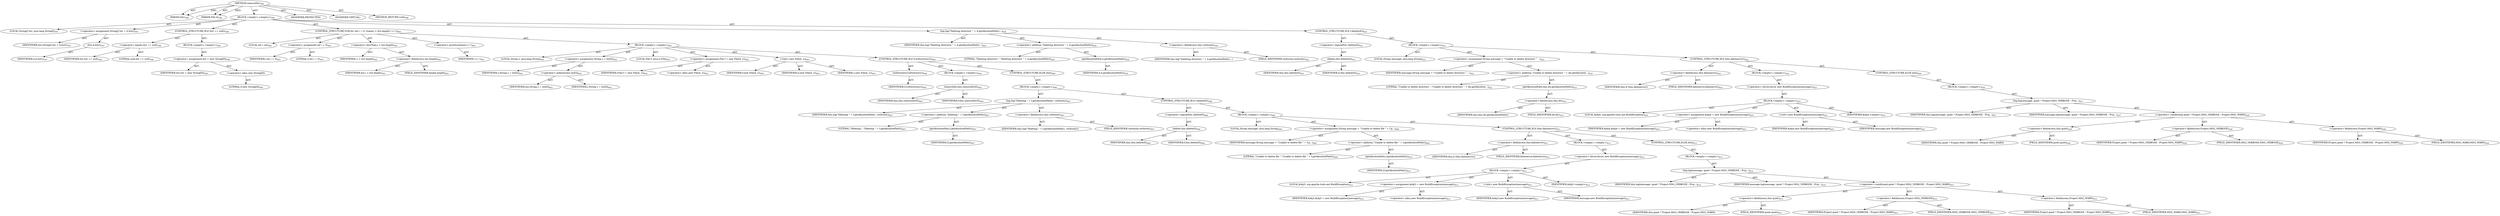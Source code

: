 digraph "removeDir" {  
"111669149734" [label = <(METHOD,removeDir)<SUB>596</SUB>> ]
"115964116999" [label = <(PARAM,this)<SUB>596</SUB>> ]
"115964117064" [label = <(PARAM,File d)<SUB>596</SUB>> ]
"25769803846" [label = <(BLOCK,&lt;empty&gt;,&lt;empty&gt;)<SUB>596</SUB>> ]
"94489280524" [label = <(LOCAL,String[] list: java.lang.String[])<SUB>597</SUB>> ]
"30064771319" [label = <(&lt;operator&gt;.assignment,String[] list = d.list())<SUB>597</SUB>> ]
"68719476950" [label = <(IDENTIFIER,list,String[] list = d.list())<SUB>597</SUB>> ]
"30064771320" [label = <(list,d.list())<SUB>597</SUB>> ]
"68719476951" [label = <(IDENTIFIER,d,d.list())<SUB>597</SUB>> ]
"47244640285" [label = <(CONTROL_STRUCTURE,IF,if (list == null))<SUB>598</SUB>> ]
"30064771321" [label = <(&lt;operator&gt;.equals,list == null)<SUB>598</SUB>> ]
"68719476952" [label = <(IDENTIFIER,list,list == null)<SUB>598</SUB>> ]
"90194313269" [label = <(LITERAL,null,list == null)<SUB>598</SUB>> ]
"25769803847" [label = <(BLOCK,&lt;empty&gt;,&lt;empty&gt;)<SUB>598</SUB>> ]
"30064771322" [label = <(&lt;operator&gt;.assignment,list = new String[0])<SUB>599</SUB>> ]
"68719476953" [label = <(IDENTIFIER,list,list = new String[0])<SUB>599</SUB>> ]
"30064771323" [label = <(&lt;operator&gt;.alloc,new String[0])> ]
"90194313270" [label = <(LITERAL,0,new String[0])<SUB>599</SUB>> ]
"47244640286" [label = <(CONTROL_STRUCTURE,FOR,for (int i = 0; Some(i &lt; list.length); i++))<SUB>601</SUB>> ]
"94489280525" [label = <(LOCAL,int i: int)<SUB>601</SUB>> ]
"30064771324" [label = <(&lt;operator&gt;.assignment,int i = 0)<SUB>601</SUB>> ]
"68719476954" [label = <(IDENTIFIER,i,int i = 0)<SUB>601</SUB>> ]
"90194313271" [label = <(LITERAL,0,int i = 0)<SUB>601</SUB>> ]
"30064771325" [label = <(&lt;operator&gt;.lessThan,i &lt; list.length)<SUB>601</SUB>> ]
"68719476955" [label = <(IDENTIFIER,i,i &lt; list.length)<SUB>601</SUB>> ]
"30064771326" [label = <(&lt;operator&gt;.fieldAccess,list.length)<SUB>601</SUB>> ]
"68719476956" [label = <(IDENTIFIER,list,i &lt; list.length)<SUB>601</SUB>> ]
"55834574930" [label = <(FIELD_IDENTIFIER,length,length)<SUB>601</SUB>> ]
"30064771327" [label = <(&lt;operator&gt;.postIncrement,i++)<SUB>601</SUB>> ]
"68719476957" [label = <(IDENTIFIER,i,i++)<SUB>601</SUB>> ]
"25769803848" [label = <(BLOCK,&lt;empty&gt;,&lt;empty&gt;)<SUB>601</SUB>> ]
"94489280526" [label = <(LOCAL,String s: java.lang.String)<SUB>602</SUB>> ]
"30064771328" [label = <(&lt;operator&gt;.assignment,String s = list[i])<SUB>602</SUB>> ]
"68719476958" [label = <(IDENTIFIER,s,String s = list[i])<SUB>602</SUB>> ]
"30064771329" [label = <(&lt;operator&gt;.indexAccess,list[i])<SUB>602</SUB>> ]
"68719476959" [label = <(IDENTIFIER,list,String s = list[i])<SUB>602</SUB>> ]
"68719476960" [label = <(IDENTIFIER,i,String s = list[i])<SUB>602</SUB>> ]
"94489280527" [label = <(LOCAL,File f: java.io.File)<SUB>603</SUB>> ]
"30064771330" [label = <(&lt;operator&gt;.assignment,File f = new File(d, s))<SUB>603</SUB>> ]
"68719476961" [label = <(IDENTIFIER,f,File f = new File(d, s))<SUB>603</SUB>> ]
"30064771331" [label = <(&lt;operator&gt;.alloc,new File(d, s))<SUB>603</SUB>> ]
"30064771332" [label = <(&lt;init&gt;,new File(d, s))<SUB>603</SUB>> ]
"68719476962" [label = <(IDENTIFIER,f,new File(d, s))<SUB>603</SUB>> ]
"68719476963" [label = <(IDENTIFIER,d,new File(d, s))<SUB>603</SUB>> ]
"68719476964" [label = <(IDENTIFIER,s,new File(d, s))<SUB>603</SUB>> ]
"47244640287" [label = <(CONTROL_STRUCTURE,IF,if (f.isDirectory()))<SUB>604</SUB>> ]
"30064771333" [label = <(isDirectory,f.isDirectory())<SUB>604</SUB>> ]
"68719476965" [label = <(IDENTIFIER,f,f.isDirectory())<SUB>604</SUB>> ]
"25769803849" [label = <(BLOCK,&lt;empty&gt;,&lt;empty&gt;)<SUB>604</SUB>> ]
"30064771334" [label = <(removeDir,this.removeDir(f))<SUB>605</SUB>> ]
"68719476759" [label = <(IDENTIFIER,this,this.removeDir(f))<SUB>605</SUB>> ]
"68719476966" [label = <(IDENTIFIER,f,this.removeDir(f))<SUB>605</SUB>> ]
"47244640288" [label = <(CONTROL_STRUCTURE,ELSE,else)<SUB>606</SUB>> ]
"25769803850" [label = <(BLOCK,&lt;empty&gt;,&lt;empty&gt;)<SUB>606</SUB>> ]
"30064771335" [label = <(log,log(&quot;Deleting &quot; + f.getAbsolutePath(), verbosity))<SUB>607</SUB>> ]
"68719476760" [label = <(IDENTIFIER,this,log(&quot;Deleting &quot; + f.getAbsolutePath(), verbosity))<SUB>607</SUB>> ]
"30064771336" [label = <(&lt;operator&gt;.addition,&quot;Deleting &quot; + f.getAbsolutePath())<SUB>607</SUB>> ]
"90194313272" [label = <(LITERAL,&quot;Deleting &quot;,&quot;Deleting &quot; + f.getAbsolutePath())<SUB>607</SUB>> ]
"30064771337" [label = <(getAbsolutePath,f.getAbsolutePath())<SUB>607</SUB>> ]
"68719476967" [label = <(IDENTIFIER,f,f.getAbsolutePath())<SUB>607</SUB>> ]
"30064771338" [label = <(&lt;operator&gt;.fieldAccess,this.verbosity)<SUB>607</SUB>> ]
"68719476968" [label = <(IDENTIFIER,this,log(&quot;Deleting &quot; + f.getAbsolutePath(), verbosity))> ]
"55834574931" [label = <(FIELD_IDENTIFIER,verbosity,verbosity)<SUB>607</SUB>> ]
"47244640289" [label = <(CONTROL_STRUCTURE,IF,if (!delete(f)))<SUB>608</SUB>> ]
"30064771339" [label = <(&lt;operator&gt;.logicalNot,!delete(f))<SUB>608</SUB>> ]
"30064771340" [label = <(delete,this.delete(f))<SUB>608</SUB>> ]
"68719476761" [label = <(IDENTIFIER,this,this.delete(f))<SUB>608</SUB>> ]
"68719476969" [label = <(IDENTIFIER,f,this.delete(f))<SUB>608</SUB>> ]
"25769803851" [label = <(BLOCK,&lt;empty&gt;,&lt;empty&gt;)<SUB>608</SUB>> ]
"94489280528" [label = <(LOCAL,String message: java.lang.String)<SUB>609</SUB>> ]
"30064771341" [label = <(&lt;operator&gt;.assignment,String message = &quot;Unable to delete file &quot; + f.g...)<SUB>609</SUB>> ]
"68719476970" [label = <(IDENTIFIER,message,String message = &quot;Unable to delete file &quot; + f.g...)<SUB>609</SUB>> ]
"30064771342" [label = <(&lt;operator&gt;.addition,&quot;Unable to delete file &quot; + f.getAbsolutePath())<SUB>609</SUB>> ]
"90194313273" [label = <(LITERAL,&quot;Unable to delete file &quot;,&quot;Unable to delete file &quot; + f.getAbsolutePath())<SUB>609</SUB>> ]
"30064771343" [label = <(getAbsolutePath,f.getAbsolutePath())<SUB>610</SUB>> ]
"68719476971" [label = <(IDENTIFIER,f,f.getAbsolutePath())<SUB>610</SUB>> ]
"47244640290" [label = <(CONTROL_STRUCTURE,IF,if (this.failonerror))<SUB>611</SUB>> ]
"30064771344" [label = <(&lt;operator&gt;.fieldAccess,this.failonerror)<SUB>611</SUB>> ]
"68719476972" [label = <(IDENTIFIER,this,if (this.failonerror))> ]
"55834574932" [label = <(FIELD_IDENTIFIER,failonerror,failonerror)<SUB>611</SUB>> ]
"25769803852" [label = <(BLOCK,&lt;empty&gt;,&lt;empty&gt;)<SUB>611</SUB>> ]
"30064771345" [label = <(&lt;operator&gt;.throw,throw new BuildException(message);)<SUB>612</SUB>> ]
"25769803853" [label = <(BLOCK,&lt;empty&gt;,&lt;empty&gt;)<SUB>612</SUB>> ]
"94489280529" [label = <(LOCAL,$obj3: org.apache.tools.ant.BuildException)<SUB>612</SUB>> ]
"30064771346" [label = <(&lt;operator&gt;.assignment,$obj3 = new BuildException(message))<SUB>612</SUB>> ]
"68719476973" [label = <(IDENTIFIER,$obj3,$obj3 = new BuildException(message))<SUB>612</SUB>> ]
"30064771347" [label = <(&lt;operator&gt;.alloc,new BuildException(message))<SUB>612</SUB>> ]
"30064771348" [label = <(&lt;init&gt;,new BuildException(message))<SUB>612</SUB>> ]
"68719476974" [label = <(IDENTIFIER,$obj3,new BuildException(message))<SUB>612</SUB>> ]
"68719476975" [label = <(IDENTIFIER,message,new BuildException(message))<SUB>612</SUB>> ]
"68719476976" [label = <(IDENTIFIER,$obj3,&lt;empty&gt;)<SUB>612</SUB>> ]
"47244640291" [label = <(CONTROL_STRUCTURE,ELSE,else)<SUB>613</SUB>> ]
"25769803854" [label = <(BLOCK,&lt;empty&gt;,&lt;empty&gt;)<SUB>613</SUB>> ]
"30064771349" [label = <(log,log(message, quiet ? Project.MSG_VERBOSE : Proj...)<SUB>614</SUB>> ]
"68719476762" [label = <(IDENTIFIER,this,log(message, quiet ? Project.MSG_VERBOSE : Proj...)<SUB>614</SUB>> ]
"68719476977" [label = <(IDENTIFIER,message,log(message, quiet ? Project.MSG_VERBOSE : Proj...)<SUB>614</SUB>> ]
"30064771350" [label = <(&lt;operator&gt;.conditional,quiet ? Project.MSG_VERBOSE : Project.MSG_WARN)<SUB>615</SUB>> ]
"30064771351" [label = <(&lt;operator&gt;.fieldAccess,this.quiet)<SUB>615</SUB>> ]
"68719476978" [label = <(IDENTIFIER,this,quiet ? Project.MSG_VERBOSE : Project.MSG_WARN)> ]
"55834574933" [label = <(FIELD_IDENTIFIER,quiet,quiet)<SUB>615</SUB>> ]
"30064771352" [label = <(&lt;operator&gt;.fieldAccess,Project.MSG_VERBOSE)<SUB>615</SUB>> ]
"68719476979" [label = <(IDENTIFIER,Project,quiet ? Project.MSG_VERBOSE : Project.MSG_WARN)<SUB>615</SUB>> ]
"55834574934" [label = <(FIELD_IDENTIFIER,MSG_VERBOSE,MSG_VERBOSE)<SUB>615</SUB>> ]
"30064771353" [label = <(&lt;operator&gt;.fieldAccess,Project.MSG_WARN)<SUB>615</SUB>> ]
"68719476980" [label = <(IDENTIFIER,Project,quiet ? Project.MSG_VERBOSE : Project.MSG_WARN)<SUB>615</SUB>> ]
"55834574935" [label = <(FIELD_IDENTIFIER,MSG_WARN,MSG_WARN)<SUB>615</SUB>> ]
"30064771354" [label = <(log,log(&quot;Deleting directory &quot; + d.getAbsolutePath()...)<SUB>620</SUB>> ]
"68719476763" [label = <(IDENTIFIER,this,log(&quot;Deleting directory &quot; + d.getAbsolutePath()...)<SUB>620</SUB>> ]
"30064771355" [label = <(&lt;operator&gt;.addition,&quot;Deleting directory &quot; + d.getAbsolutePath())<SUB>620</SUB>> ]
"90194313274" [label = <(LITERAL,&quot;Deleting directory &quot;,&quot;Deleting directory &quot; + d.getAbsolutePath())<SUB>620</SUB>> ]
"30064771356" [label = <(getAbsolutePath,d.getAbsolutePath())<SUB>620</SUB>> ]
"68719476981" [label = <(IDENTIFIER,d,d.getAbsolutePath())<SUB>620</SUB>> ]
"30064771357" [label = <(&lt;operator&gt;.fieldAccess,this.verbosity)<SUB>620</SUB>> ]
"68719476982" [label = <(IDENTIFIER,this,log(&quot;Deleting directory &quot; + d.getAbsolutePath()...)> ]
"55834574936" [label = <(FIELD_IDENTIFIER,verbosity,verbosity)<SUB>620</SUB>> ]
"47244640292" [label = <(CONTROL_STRUCTURE,IF,if (!delete(d)))<SUB>621</SUB>> ]
"30064771358" [label = <(&lt;operator&gt;.logicalNot,!delete(d))<SUB>621</SUB>> ]
"30064771359" [label = <(delete,this.delete(d))<SUB>621</SUB>> ]
"68719476764" [label = <(IDENTIFIER,this,this.delete(d))<SUB>621</SUB>> ]
"68719476983" [label = <(IDENTIFIER,d,this.delete(d))<SUB>621</SUB>> ]
"25769803855" [label = <(BLOCK,&lt;empty&gt;,&lt;empty&gt;)<SUB>621</SUB>> ]
"94489280530" [label = <(LOCAL,String message: java.lang.String)<SUB>622</SUB>> ]
"30064771360" [label = <(&lt;operator&gt;.assignment,String message = &quot;Unable to delete directory &quot; ...)<SUB>622</SUB>> ]
"68719476984" [label = <(IDENTIFIER,message,String message = &quot;Unable to delete directory &quot; ...)<SUB>622</SUB>> ]
"30064771361" [label = <(&lt;operator&gt;.addition,&quot;Unable to delete directory &quot; + dir.getAbsolute...)<SUB>622</SUB>> ]
"90194313275" [label = <(LITERAL,&quot;Unable to delete directory &quot;,&quot;Unable to delete directory &quot; + dir.getAbsolute...)<SUB>622</SUB>> ]
"30064771362" [label = <(getAbsolutePath,this.dir.getAbsolutePath())<SUB>623</SUB>> ]
"30064771363" [label = <(&lt;operator&gt;.fieldAccess,this.dir)<SUB>623</SUB>> ]
"68719476985" [label = <(IDENTIFIER,this,this.dir.getAbsolutePath())> ]
"55834574937" [label = <(FIELD_IDENTIFIER,dir,dir)<SUB>623</SUB>> ]
"47244640293" [label = <(CONTROL_STRUCTURE,IF,if (this.failonerror))<SUB>624</SUB>> ]
"30064771364" [label = <(&lt;operator&gt;.fieldAccess,this.failonerror)<SUB>624</SUB>> ]
"68719476986" [label = <(IDENTIFIER,this,if (this.failonerror))> ]
"55834574938" [label = <(FIELD_IDENTIFIER,failonerror,failonerror)<SUB>624</SUB>> ]
"25769803856" [label = <(BLOCK,&lt;empty&gt;,&lt;empty&gt;)<SUB>624</SUB>> ]
"30064771365" [label = <(&lt;operator&gt;.throw,throw new BuildException(message);)<SUB>625</SUB>> ]
"25769803857" [label = <(BLOCK,&lt;empty&gt;,&lt;empty&gt;)<SUB>625</SUB>> ]
"94489280531" [label = <(LOCAL,$obj4: org.apache.tools.ant.BuildException)<SUB>625</SUB>> ]
"30064771366" [label = <(&lt;operator&gt;.assignment,$obj4 = new BuildException(message))<SUB>625</SUB>> ]
"68719476987" [label = <(IDENTIFIER,$obj4,$obj4 = new BuildException(message))<SUB>625</SUB>> ]
"30064771367" [label = <(&lt;operator&gt;.alloc,new BuildException(message))<SUB>625</SUB>> ]
"30064771368" [label = <(&lt;init&gt;,new BuildException(message))<SUB>625</SUB>> ]
"68719476988" [label = <(IDENTIFIER,$obj4,new BuildException(message))<SUB>625</SUB>> ]
"68719476989" [label = <(IDENTIFIER,message,new BuildException(message))<SUB>625</SUB>> ]
"68719476990" [label = <(IDENTIFIER,$obj4,&lt;empty&gt;)<SUB>625</SUB>> ]
"47244640294" [label = <(CONTROL_STRUCTURE,ELSE,else)<SUB>626</SUB>> ]
"25769803858" [label = <(BLOCK,&lt;empty&gt;,&lt;empty&gt;)<SUB>626</SUB>> ]
"30064771369" [label = <(log,log(message, quiet ? Project.MSG_VERBOSE : Proj...)<SUB>627</SUB>> ]
"68719476765" [label = <(IDENTIFIER,this,log(message, quiet ? Project.MSG_VERBOSE : Proj...)<SUB>627</SUB>> ]
"68719476991" [label = <(IDENTIFIER,message,log(message, quiet ? Project.MSG_VERBOSE : Proj...)<SUB>627</SUB>> ]
"30064771370" [label = <(&lt;operator&gt;.conditional,quiet ? Project.MSG_VERBOSE : Project.MSG_WARN)<SUB>628</SUB>> ]
"30064771371" [label = <(&lt;operator&gt;.fieldAccess,this.quiet)<SUB>628</SUB>> ]
"68719476992" [label = <(IDENTIFIER,this,quiet ? Project.MSG_VERBOSE : Project.MSG_WARN)> ]
"55834574939" [label = <(FIELD_IDENTIFIER,quiet,quiet)<SUB>628</SUB>> ]
"30064771372" [label = <(&lt;operator&gt;.fieldAccess,Project.MSG_VERBOSE)<SUB>628</SUB>> ]
"68719476993" [label = <(IDENTIFIER,Project,quiet ? Project.MSG_VERBOSE : Project.MSG_WARN)<SUB>628</SUB>> ]
"55834574940" [label = <(FIELD_IDENTIFIER,MSG_VERBOSE,MSG_VERBOSE)<SUB>628</SUB>> ]
"30064771373" [label = <(&lt;operator&gt;.fieldAccess,Project.MSG_WARN)<SUB>628</SUB>> ]
"68719476994" [label = <(IDENTIFIER,Project,quiet ? Project.MSG_VERBOSE : Project.MSG_WARN)<SUB>628</SUB>> ]
"55834574941" [label = <(FIELD_IDENTIFIER,MSG_WARN,MSG_WARN)<SUB>628</SUB>> ]
"133143986262" [label = <(MODIFIER,PROTECTED)> ]
"133143986263" [label = <(MODIFIER,VIRTUAL)> ]
"128849018918" [label = <(METHOD_RETURN,void)<SUB>596</SUB>> ]
  "111669149734" -> "115964116999"  [ label = "AST: "] 
  "111669149734" -> "115964117064"  [ label = "AST: "] 
  "111669149734" -> "25769803846"  [ label = "AST: "] 
  "111669149734" -> "133143986262"  [ label = "AST: "] 
  "111669149734" -> "133143986263"  [ label = "AST: "] 
  "111669149734" -> "128849018918"  [ label = "AST: "] 
  "25769803846" -> "94489280524"  [ label = "AST: "] 
  "25769803846" -> "30064771319"  [ label = "AST: "] 
  "25769803846" -> "47244640285"  [ label = "AST: "] 
  "25769803846" -> "47244640286"  [ label = "AST: "] 
  "25769803846" -> "30064771354"  [ label = "AST: "] 
  "25769803846" -> "47244640292"  [ label = "AST: "] 
  "30064771319" -> "68719476950"  [ label = "AST: "] 
  "30064771319" -> "30064771320"  [ label = "AST: "] 
  "30064771320" -> "68719476951"  [ label = "AST: "] 
  "47244640285" -> "30064771321"  [ label = "AST: "] 
  "47244640285" -> "25769803847"  [ label = "AST: "] 
  "30064771321" -> "68719476952"  [ label = "AST: "] 
  "30064771321" -> "90194313269"  [ label = "AST: "] 
  "25769803847" -> "30064771322"  [ label = "AST: "] 
  "30064771322" -> "68719476953"  [ label = "AST: "] 
  "30064771322" -> "30064771323"  [ label = "AST: "] 
  "30064771323" -> "90194313270"  [ label = "AST: "] 
  "47244640286" -> "94489280525"  [ label = "AST: "] 
  "47244640286" -> "30064771324"  [ label = "AST: "] 
  "47244640286" -> "30064771325"  [ label = "AST: "] 
  "47244640286" -> "30064771327"  [ label = "AST: "] 
  "47244640286" -> "25769803848"  [ label = "AST: "] 
  "30064771324" -> "68719476954"  [ label = "AST: "] 
  "30064771324" -> "90194313271"  [ label = "AST: "] 
  "30064771325" -> "68719476955"  [ label = "AST: "] 
  "30064771325" -> "30064771326"  [ label = "AST: "] 
  "30064771326" -> "68719476956"  [ label = "AST: "] 
  "30064771326" -> "55834574930"  [ label = "AST: "] 
  "30064771327" -> "68719476957"  [ label = "AST: "] 
  "25769803848" -> "94489280526"  [ label = "AST: "] 
  "25769803848" -> "30064771328"  [ label = "AST: "] 
  "25769803848" -> "94489280527"  [ label = "AST: "] 
  "25769803848" -> "30064771330"  [ label = "AST: "] 
  "25769803848" -> "30064771332"  [ label = "AST: "] 
  "25769803848" -> "47244640287"  [ label = "AST: "] 
  "30064771328" -> "68719476958"  [ label = "AST: "] 
  "30064771328" -> "30064771329"  [ label = "AST: "] 
  "30064771329" -> "68719476959"  [ label = "AST: "] 
  "30064771329" -> "68719476960"  [ label = "AST: "] 
  "30064771330" -> "68719476961"  [ label = "AST: "] 
  "30064771330" -> "30064771331"  [ label = "AST: "] 
  "30064771332" -> "68719476962"  [ label = "AST: "] 
  "30064771332" -> "68719476963"  [ label = "AST: "] 
  "30064771332" -> "68719476964"  [ label = "AST: "] 
  "47244640287" -> "30064771333"  [ label = "AST: "] 
  "47244640287" -> "25769803849"  [ label = "AST: "] 
  "47244640287" -> "47244640288"  [ label = "AST: "] 
  "30064771333" -> "68719476965"  [ label = "AST: "] 
  "25769803849" -> "30064771334"  [ label = "AST: "] 
  "30064771334" -> "68719476759"  [ label = "AST: "] 
  "30064771334" -> "68719476966"  [ label = "AST: "] 
  "47244640288" -> "25769803850"  [ label = "AST: "] 
  "25769803850" -> "30064771335"  [ label = "AST: "] 
  "25769803850" -> "47244640289"  [ label = "AST: "] 
  "30064771335" -> "68719476760"  [ label = "AST: "] 
  "30064771335" -> "30064771336"  [ label = "AST: "] 
  "30064771335" -> "30064771338"  [ label = "AST: "] 
  "30064771336" -> "90194313272"  [ label = "AST: "] 
  "30064771336" -> "30064771337"  [ label = "AST: "] 
  "30064771337" -> "68719476967"  [ label = "AST: "] 
  "30064771338" -> "68719476968"  [ label = "AST: "] 
  "30064771338" -> "55834574931"  [ label = "AST: "] 
  "47244640289" -> "30064771339"  [ label = "AST: "] 
  "47244640289" -> "25769803851"  [ label = "AST: "] 
  "30064771339" -> "30064771340"  [ label = "AST: "] 
  "30064771340" -> "68719476761"  [ label = "AST: "] 
  "30064771340" -> "68719476969"  [ label = "AST: "] 
  "25769803851" -> "94489280528"  [ label = "AST: "] 
  "25769803851" -> "30064771341"  [ label = "AST: "] 
  "25769803851" -> "47244640290"  [ label = "AST: "] 
  "30064771341" -> "68719476970"  [ label = "AST: "] 
  "30064771341" -> "30064771342"  [ label = "AST: "] 
  "30064771342" -> "90194313273"  [ label = "AST: "] 
  "30064771342" -> "30064771343"  [ label = "AST: "] 
  "30064771343" -> "68719476971"  [ label = "AST: "] 
  "47244640290" -> "30064771344"  [ label = "AST: "] 
  "47244640290" -> "25769803852"  [ label = "AST: "] 
  "47244640290" -> "47244640291"  [ label = "AST: "] 
  "30064771344" -> "68719476972"  [ label = "AST: "] 
  "30064771344" -> "55834574932"  [ label = "AST: "] 
  "25769803852" -> "30064771345"  [ label = "AST: "] 
  "30064771345" -> "25769803853"  [ label = "AST: "] 
  "25769803853" -> "94489280529"  [ label = "AST: "] 
  "25769803853" -> "30064771346"  [ label = "AST: "] 
  "25769803853" -> "30064771348"  [ label = "AST: "] 
  "25769803853" -> "68719476976"  [ label = "AST: "] 
  "30064771346" -> "68719476973"  [ label = "AST: "] 
  "30064771346" -> "30064771347"  [ label = "AST: "] 
  "30064771348" -> "68719476974"  [ label = "AST: "] 
  "30064771348" -> "68719476975"  [ label = "AST: "] 
  "47244640291" -> "25769803854"  [ label = "AST: "] 
  "25769803854" -> "30064771349"  [ label = "AST: "] 
  "30064771349" -> "68719476762"  [ label = "AST: "] 
  "30064771349" -> "68719476977"  [ label = "AST: "] 
  "30064771349" -> "30064771350"  [ label = "AST: "] 
  "30064771350" -> "30064771351"  [ label = "AST: "] 
  "30064771350" -> "30064771352"  [ label = "AST: "] 
  "30064771350" -> "30064771353"  [ label = "AST: "] 
  "30064771351" -> "68719476978"  [ label = "AST: "] 
  "30064771351" -> "55834574933"  [ label = "AST: "] 
  "30064771352" -> "68719476979"  [ label = "AST: "] 
  "30064771352" -> "55834574934"  [ label = "AST: "] 
  "30064771353" -> "68719476980"  [ label = "AST: "] 
  "30064771353" -> "55834574935"  [ label = "AST: "] 
  "30064771354" -> "68719476763"  [ label = "AST: "] 
  "30064771354" -> "30064771355"  [ label = "AST: "] 
  "30064771354" -> "30064771357"  [ label = "AST: "] 
  "30064771355" -> "90194313274"  [ label = "AST: "] 
  "30064771355" -> "30064771356"  [ label = "AST: "] 
  "30064771356" -> "68719476981"  [ label = "AST: "] 
  "30064771357" -> "68719476982"  [ label = "AST: "] 
  "30064771357" -> "55834574936"  [ label = "AST: "] 
  "47244640292" -> "30064771358"  [ label = "AST: "] 
  "47244640292" -> "25769803855"  [ label = "AST: "] 
  "30064771358" -> "30064771359"  [ label = "AST: "] 
  "30064771359" -> "68719476764"  [ label = "AST: "] 
  "30064771359" -> "68719476983"  [ label = "AST: "] 
  "25769803855" -> "94489280530"  [ label = "AST: "] 
  "25769803855" -> "30064771360"  [ label = "AST: "] 
  "25769803855" -> "47244640293"  [ label = "AST: "] 
  "30064771360" -> "68719476984"  [ label = "AST: "] 
  "30064771360" -> "30064771361"  [ label = "AST: "] 
  "30064771361" -> "90194313275"  [ label = "AST: "] 
  "30064771361" -> "30064771362"  [ label = "AST: "] 
  "30064771362" -> "30064771363"  [ label = "AST: "] 
  "30064771363" -> "68719476985"  [ label = "AST: "] 
  "30064771363" -> "55834574937"  [ label = "AST: "] 
  "47244640293" -> "30064771364"  [ label = "AST: "] 
  "47244640293" -> "25769803856"  [ label = "AST: "] 
  "47244640293" -> "47244640294"  [ label = "AST: "] 
  "30064771364" -> "68719476986"  [ label = "AST: "] 
  "30064771364" -> "55834574938"  [ label = "AST: "] 
  "25769803856" -> "30064771365"  [ label = "AST: "] 
  "30064771365" -> "25769803857"  [ label = "AST: "] 
  "25769803857" -> "94489280531"  [ label = "AST: "] 
  "25769803857" -> "30064771366"  [ label = "AST: "] 
  "25769803857" -> "30064771368"  [ label = "AST: "] 
  "25769803857" -> "68719476990"  [ label = "AST: "] 
  "30064771366" -> "68719476987"  [ label = "AST: "] 
  "30064771366" -> "30064771367"  [ label = "AST: "] 
  "30064771368" -> "68719476988"  [ label = "AST: "] 
  "30064771368" -> "68719476989"  [ label = "AST: "] 
  "47244640294" -> "25769803858"  [ label = "AST: "] 
  "25769803858" -> "30064771369"  [ label = "AST: "] 
  "30064771369" -> "68719476765"  [ label = "AST: "] 
  "30064771369" -> "68719476991"  [ label = "AST: "] 
  "30064771369" -> "30064771370"  [ label = "AST: "] 
  "30064771370" -> "30064771371"  [ label = "AST: "] 
  "30064771370" -> "30064771372"  [ label = "AST: "] 
  "30064771370" -> "30064771373"  [ label = "AST: "] 
  "30064771371" -> "68719476992"  [ label = "AST: "] 
  "30064771371" -> "55834574939"  [ label = "AST: "] 
  "30064771372" -> "68719476993"  [ label = "AST: "] 
  "30064771372" -> "55834574940"  [ label = "AST: "] 
  "30064771373" -> "68719476994"  [ label = "AST: "] 
  "30064771373" -> "55834574941"  [ label = "AST: "] 
  "111669149734" -> "115964116999"  [ label = "DDG: "] 
  "111669149734" -> "115964117064"  [ label = "DDG: "] 
}
